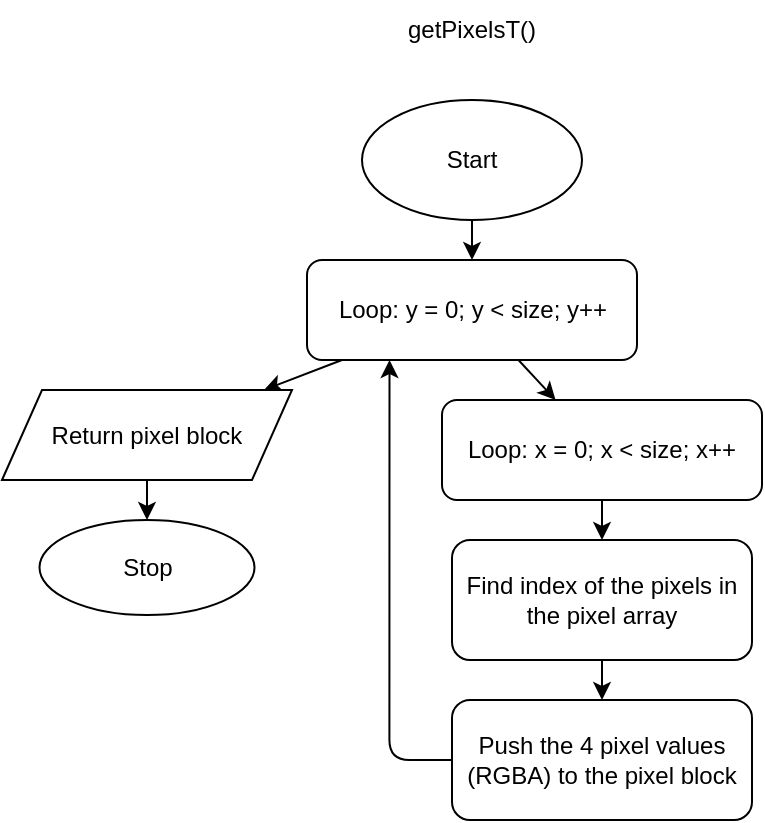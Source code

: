 <mxfile>
    <diagram id="wp0BRVtf7FEHfudChUHp" name="Page-1">
        <mxGraphModel dx="978" dy="1610" grid="1" gridSize="10" guides="1" tooltips="1" connect="1" arrows="1" fold="1" page="1" pageScale="1" pageWidth="850" pageHeight="1100" math="0" shadow="0">
            <root>
                <mxCell id="0"/>
                <mxCell id="1" parent="0"/>
                <mxCell id="5" value="" style="edgeStyle=none;html=1;" edge="1" parent="1" source="2" target="4">
                    <mxGeometry relative="1" as="geometry"/>
                </mxCell>
                <mxCell id="2" value="Start" style="ellipse;whiteSpace=wrap;html=1;" parent="1" vertex="1">
                    <mxGeometry x="530" y="30" width="110" height="60" as="geometry"/>
                </mxCell>
                <mxCell id="3" value="getPixelsT()" style="text;html=1;align=center;verticalAlign=middle;whiteSpace=wrap;rounded=0;" parent="1" vertex="1">
                    <mxGeometry x="555" y="-20" width="60" height="30" as="geometry"/>
                </mxCell>
                <mxCell id="7" value="" style="edgeStyle=none;html=1;" edge="1" parent="1" source="4" target="6">
                    <mxGeometry relative="1" as="geometry"/>
                </mxCell>
                <mxCell id="17" value="" style="edgeStyle=none;html=1;" edge="1" parent="1" source="4" target="16">
                    <mxGeometry relative="1" as="geometry"/>
                </mxCell>
                <mxCell id="4" value="Loop: y = 0; y &amp;lt; size; y++" style="whiteSpace=wrap;html=1;rounded=1;" vertex="1" parent="1">
                    <mxGeometry x="502.5" y="110" width="165" height="50" as="geometry"/>
                </mxCell>
                <mxCell id="9" value="" style="edgeStyle=none;html=1;" edge="1" parent="1" source="6" target="8">
                    <mxGeometry relative="1" as="geometry"/>
                </mxCell>
                <mxCell id="6" value="Loop: x = 0; x &amp;lt; size; x++" style="whiteSpace=wrap;html=1;rounded=1;" vertex="1" parent="1">
                    <mxGeometry x="570" y="180" width="160" height="50" as="geometry"/>
                </mxCell>
                <mxCell id="11" value="" style="edgeStyle=none;html=1;" edge="1" parent="1" source="8" target="10">
                    <mxGeometry relative="1" as="geometry"/>
                </mxCell>
                <mxCell id="8" value="Find index of the pixels in the pixel array" style="whiteSpace=wrap;html=1;rounded=1;" vertex="1" parent="1">
                    <mxGeometry x="575" y="250" width="150" height="60" as="geometry"/>
                </mxCell>
                <mxCell id="12" style="edgeStyle=orthogonalEdgeStyle;html=1;entryX=0.25;entryY=1;entryDx=0;entryDy=0;exitX=0;exitY=0.5;exitDx=0;exitDy=0;" edge="1" parent="1" source="10" target="4">
                    <mxGeometry relative="1" as="geometry"/>
                </mxCell>
                <mxCell id="10" value="Push the 4 pixel values (RGBA) to the pixel block" style="whiteSpace=wrap;html=1;rounded=1;" vertex="1" parent="1">
                    <mxGeometry x="575" y="330" width="150" height="60" as="geometry"/>
                </mxCell>
                <mxCell id="19" value="" style="edgeStyle=none;html=1;" edge="1" parent="1" source="16" target="18">
                    <mxGeometry relative="1" as="geometry"/>
                </mxCell>
                <mxCell id="16" value="Return pixel block" style="shape=parallelogram;perimeter=parallelogramPerimeter;whiteSpace=wrap;html=1;fixedSize=1;rounded=0;" vertex="1" parent="1">
                    <mxGeometry x="350" y="175" width="145" height="45" as="geometry"/>
                </mxCell>
                <mxCell id="18" value="Stop" style="ellipse;whiteSpace=wrap;html=1;rounded=0;" vertex="1" parent="1">
                    <mxGeometry x="368.75" y="240" width="107.5" height="47.5" as="geometry"/>
                </mxCell>
            </root>
        </mxGraphModel>
    </diagram>
</mxfile>